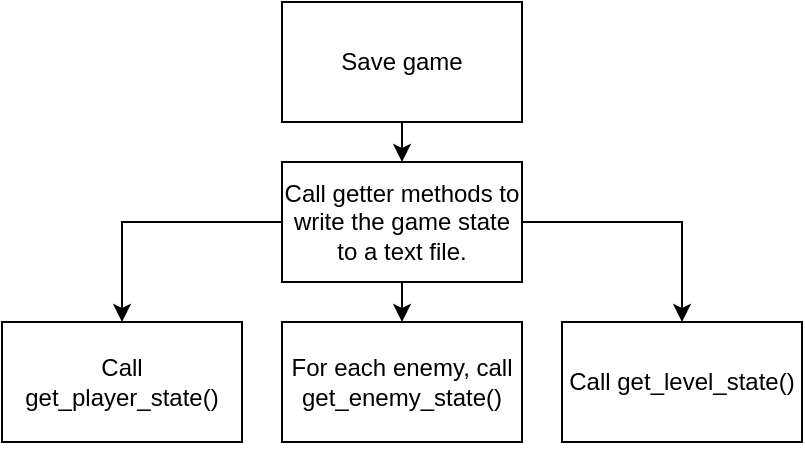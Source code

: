 <mxfile version="23.1.7" type="github">
  <diagram name="Page-1" id="_FV7jDgNu1mscSSbRAdy">
    <mxGraphModel dx="1114" dy="566" grid="1" gridSize="10" guides="1" tooltips="1" connect="1" arrows="1" fold="1" page="1" pageScale="1" pageWidth="2000" pageHeight="2000" math="0" shadow="0">
      <root>
        <mxCell id="0" />
        <mxCell id="1" parent="0" />
        <mxCell id="u8hlkJmMzOzF6-jQYkhg-8" style="edgeStyle=orthogonalEdgeStyle;rounded=0;orthogonalLoop=1;jettySize=auto;html=1;exitX=0.5;exitY=1;exitDx=0;exitDy=0;entryX=0.5;entryY=0;entryDx=0;entryDy=0;" edge="1" parent="1" source="u8hlkJmMzOzF6-jQYkhg-1" target="u8hlkJmMzOzF6-jQYkhg-2">
          <mxGeometry relative="1" as="geometry" />
        </mxCell>
        <mxCell id="u8hlkJmMzOzF6-jQYkhg-1" value="Save game" style="rounded=0;whiteSpace=wrap;html=1;" vertex="1" parent="1">
          <mxGeometry x="360" y="40" width="120" height="60" as="geometry" />
        </mxCell>
        <mxCell id="u8hlkJmMzOzF6-jQYkhg-9" style="edgeStyle=orthogonalEdgeStyle;rounded=0;orthogonalLoop=1;jettySize=auto;html=1;exitX=0.5;exitY=1;exitDx=0;exitDy=0;entryX=0.5;entryY=0;entryDx=0;entryDy=0;" edge="1" parent="1" source="u8hlkJmMzOzF6-jQYkhg-2" target="u8hlkJmMzOzF6-jQYkhg-3">
          <mxGeometry relative="1" as="geometry" />
        </mxCell>
        <mxCell id="u8hlkJmMzOzF6-jQYkhg-11" style="edgeStyle=orthogonalEdgeStyle;rounded=0;orthogonalLoop=1;jettySize=auto;html=1;exitX=0;exitY=0.5;exitDx=0;exitDy=0;entryX=0.5;entryY=0;entryDx=0;entryDy=0;" edge="1" parent="1" source="u8hlkJmMzOzF6-jQYkhg-2" target="u8hlkJmMzOzF6-jQYkhg-4">
          <mxGeometry relative="1" as="geometry" />
        </mxCell>
        <mxCell id="u8hlkJmMzOzF6-jQYkhg-12" style="edgeStyle=orthogonalEdgeStyle;rounded=0;orthogonalLoop=1;jettySize=auto;html=1;exitX=1;exitY=0.5;exitDx=0;exitDy=0;entryX=0.5;entryY=0;entryDx=0;entryDy=0;" edge="1" parent="1" source="u8hlkJmMzOzF6-jQYkhg-2" target="u8hlkJmMzOzF6-jQYkhg-5">
          <mxGeometry relative="1" as="geometry" />
        </mxCell>
        <mxCell id="u8hlkJmMzOzF6-jQYkhg-2" value="Call getter methods to write the game state to a text file." style="rounded=0;whiteSpace=wrap;html=1;" vertex="1" parent="1">
          <mxGeometry x="360" y="120" width="120" height="60" as="geometry" />
        </mxCell>
        <mxCell id="u8hlkJmMzOzF6-jQYkhg-3" value="For each enemy, call get_enemy_state()" style="rounded=0;whiteSpace=wrap;html=1;" vertex="1" parent="1">
          <mxGeometry x="360" y="200" width="120" height="60" as="geometry" />
        </mxCell>
        <mxCell id="u8hlkJmMzOzF6-jQYkhg-4" value="Call get_player_state()" style="rounded=0;whiteSpace=wrap;html=1;" vertex="1" parent="1">
          <mxGeometry x="220" y="200" width="120" height="60" as="geometry" />
        </mxCell>
        <mxCell id="u8hlkJmMzOzF6-jQYkhg-5" value="Call get_level_state()" style="rounded=0;whiteSpace=wrap;html=1;" vertex="1" parent="1">
          <mxGeometry x="500" y="200" width="120" height="60" as="geometry" />
        </mxCell>
        <mxCell id="u8hlkJmMzOzF6-jQYkhg-7" style="edgeStyle=orthogonalEdgeStyle;rounded=0;orthogonalLoop=1;jettySize=auto;html=1;exitX=0.5;exitY=1;exitDx=0;exitDy=0;" edge="1" parent="1" source="u8hlkJmMzOzF6-jQYkhg-3" target="u8hlkJmMzOzF6-jQYkhg-3">
          <mxGeometry relative="1" as="geometry" />
        </mxCell>
      </root>
    </mxGraphModel>
  </diagram>
</mxfile>
